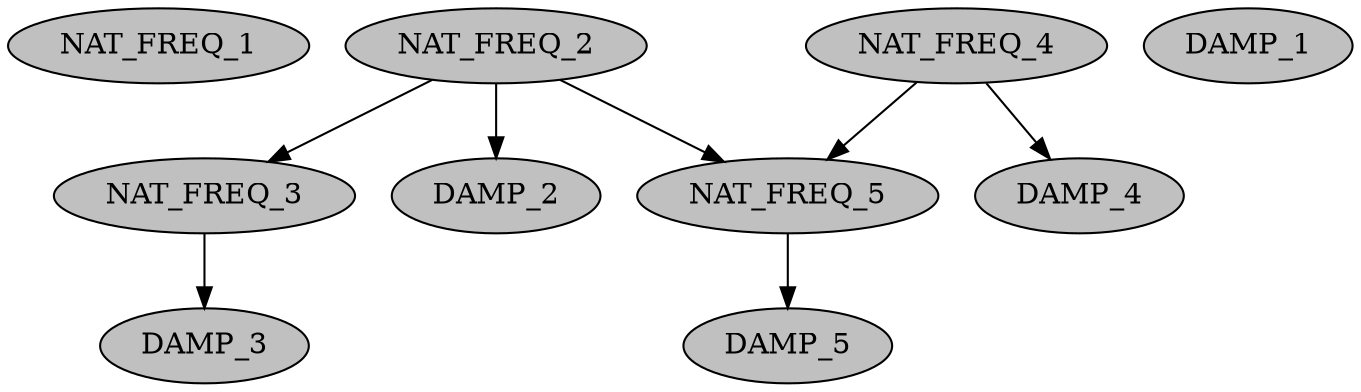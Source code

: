 strict digraph "" {
	NAT_FREQ_1	[fillcolor=gray,
		style=filled];
	NAT_FREQ_2	[fillcolor=gray,
		style=filled];
	NAT_FREQ_3	[fillcolor=gray,
		style=filled];
	NAT_FREQ_2 -> NAT_FREQ_3;
	NAT_FREQ_5	[fillcolor=gray,
		style=filled];
	NAT_FREQ_2 -> NAT_FREQ_5;
	DAMP_2	[fillcolor=gray,
		style=filled];
	NAT_FREQ_2 -> DAMP_2;
	DAMP_3	[fillcolor=gray,
		style=filled];
	NAT_FREQ_3 -> DAMP_3;
	NAT_FREQ_4	[fillcolor=gray,
		style=filled];
	NAT_FREQ_4 -> NAT_FREQ_5;
	DAMP_4	[fillcolor=gray,
		style=filled];
	NAT_FREQ_4 -> DAMP_4;
	DAMP_5	[fillcolor=gray,
		style=filled];
	NAT_FREQ_5 -> DAMP_5;
	DAMP_1	[fillcolor=gray,
		style=filled];
}
